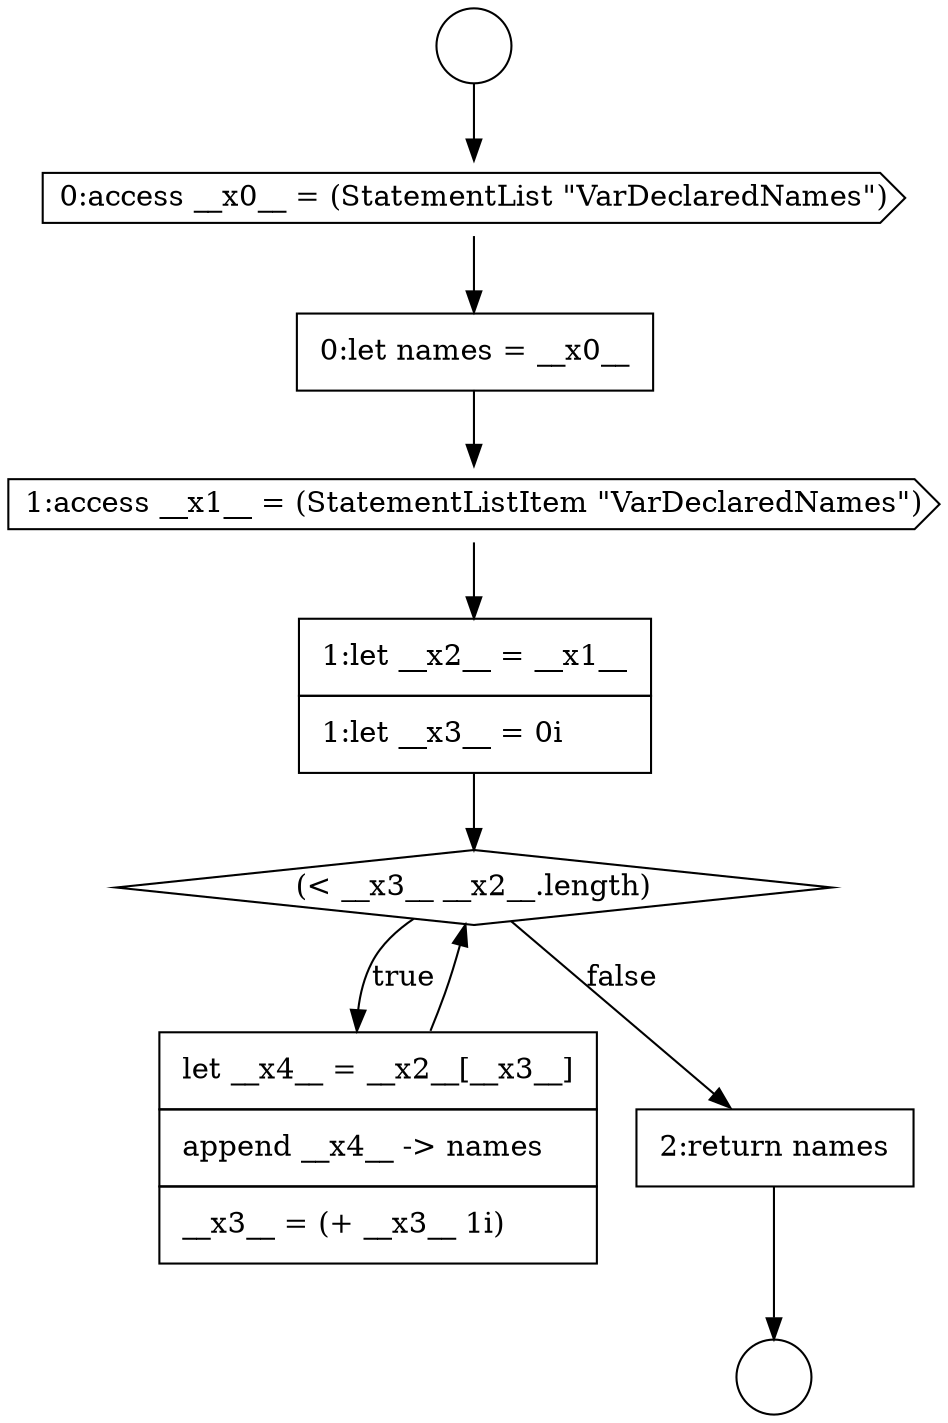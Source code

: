 digraph {
  node5486 [shape=circle label=" " color="black" fillcolor="white" style=filled]
  node5493 [shape=none, margin=0, label=<<font color="black">
    <table border="0" cellborder="1" cellspacing="0" cellpadding="10">
      <tr><td align="left">let __x4__ = __x2__[__x3__]</td></tr>
      <tr><td align="left">append __x4__ -&gt; names</td></tr>
      <tr><td align="left">__x3__ = (+ __x3__ 1i)</td></tr>
    </table>
  </font>> color="black" fillcolor="white" style=filled]
  node5489 [shape=none, margin=0, label=<<font color="black">
    <table border="0" cellborder="1" cellspacing="0" cellpadding="10">
      <tr><td align="left">0:let names = __x0__</td></tr>
    </table>
  </font>> color="black" fillcolor="white" style=filled]
  node5487 [shape=circle label=" " color="black" fillcolor="white" style=filled]
  node5492 [shape=diamond, label=<<font color="black">(&lt; __x3__ __x2__.length)</font>> color="black" fillcolor="white" style=filled]
  node5488 [shape=cds, label=<<font color="black">0:access __x0__ = (StatementList &quot;VarDeclaredNames&quot;)</font>> color="black" fillcolor="white" style=filled]
  node5491 [shape=none, margin=0, label=<<font color="black">
    <table border="0" cellborder="1" cellspacing="0" cellpadding="10">
      <tr><td align="left">1:let __x2__ = __x1__</td></tr>
      <tr><td align="left">1:let __x3__ = 0i</td></tr>
    </table>
  </font>> color="black" fillcolor="white" style=filled]
  node5490 [shape=cds, label=<<font color="black">1:access __x1__ = (StatementListItem &quot;VarDeclaredNames&quot;)</font>> color="black" fillcolor="white" style=filled]
  node5494 [shape=none, margin=0, label=<<font color="black">
    <table border="0" cellborder="1" cellspacing="0" cellpadding="10">
      <tr><td align="left">2:return names</td></tr>
    </table>
  </font>> color="black" fillcolor="white" style=filled]
  node5493 -> node5492 [ color="black"]
  node5490 -> node5491 [ color="black"]
  node5488 -> node5489 [ color="black"]
  node5489 -> node5490 [ color="black"]
  node5491 -> node5492 [ color="black"]
  node5492 -> node5493 [label=<<font color="black">true</font>> color="black"]
  node5492 -> node5494 [label=<<font color="black">false</font>> color="black"]
  node5494 -> node5487 [ color="black"]
  node5486 -> node5488 [ color="black"]
}
